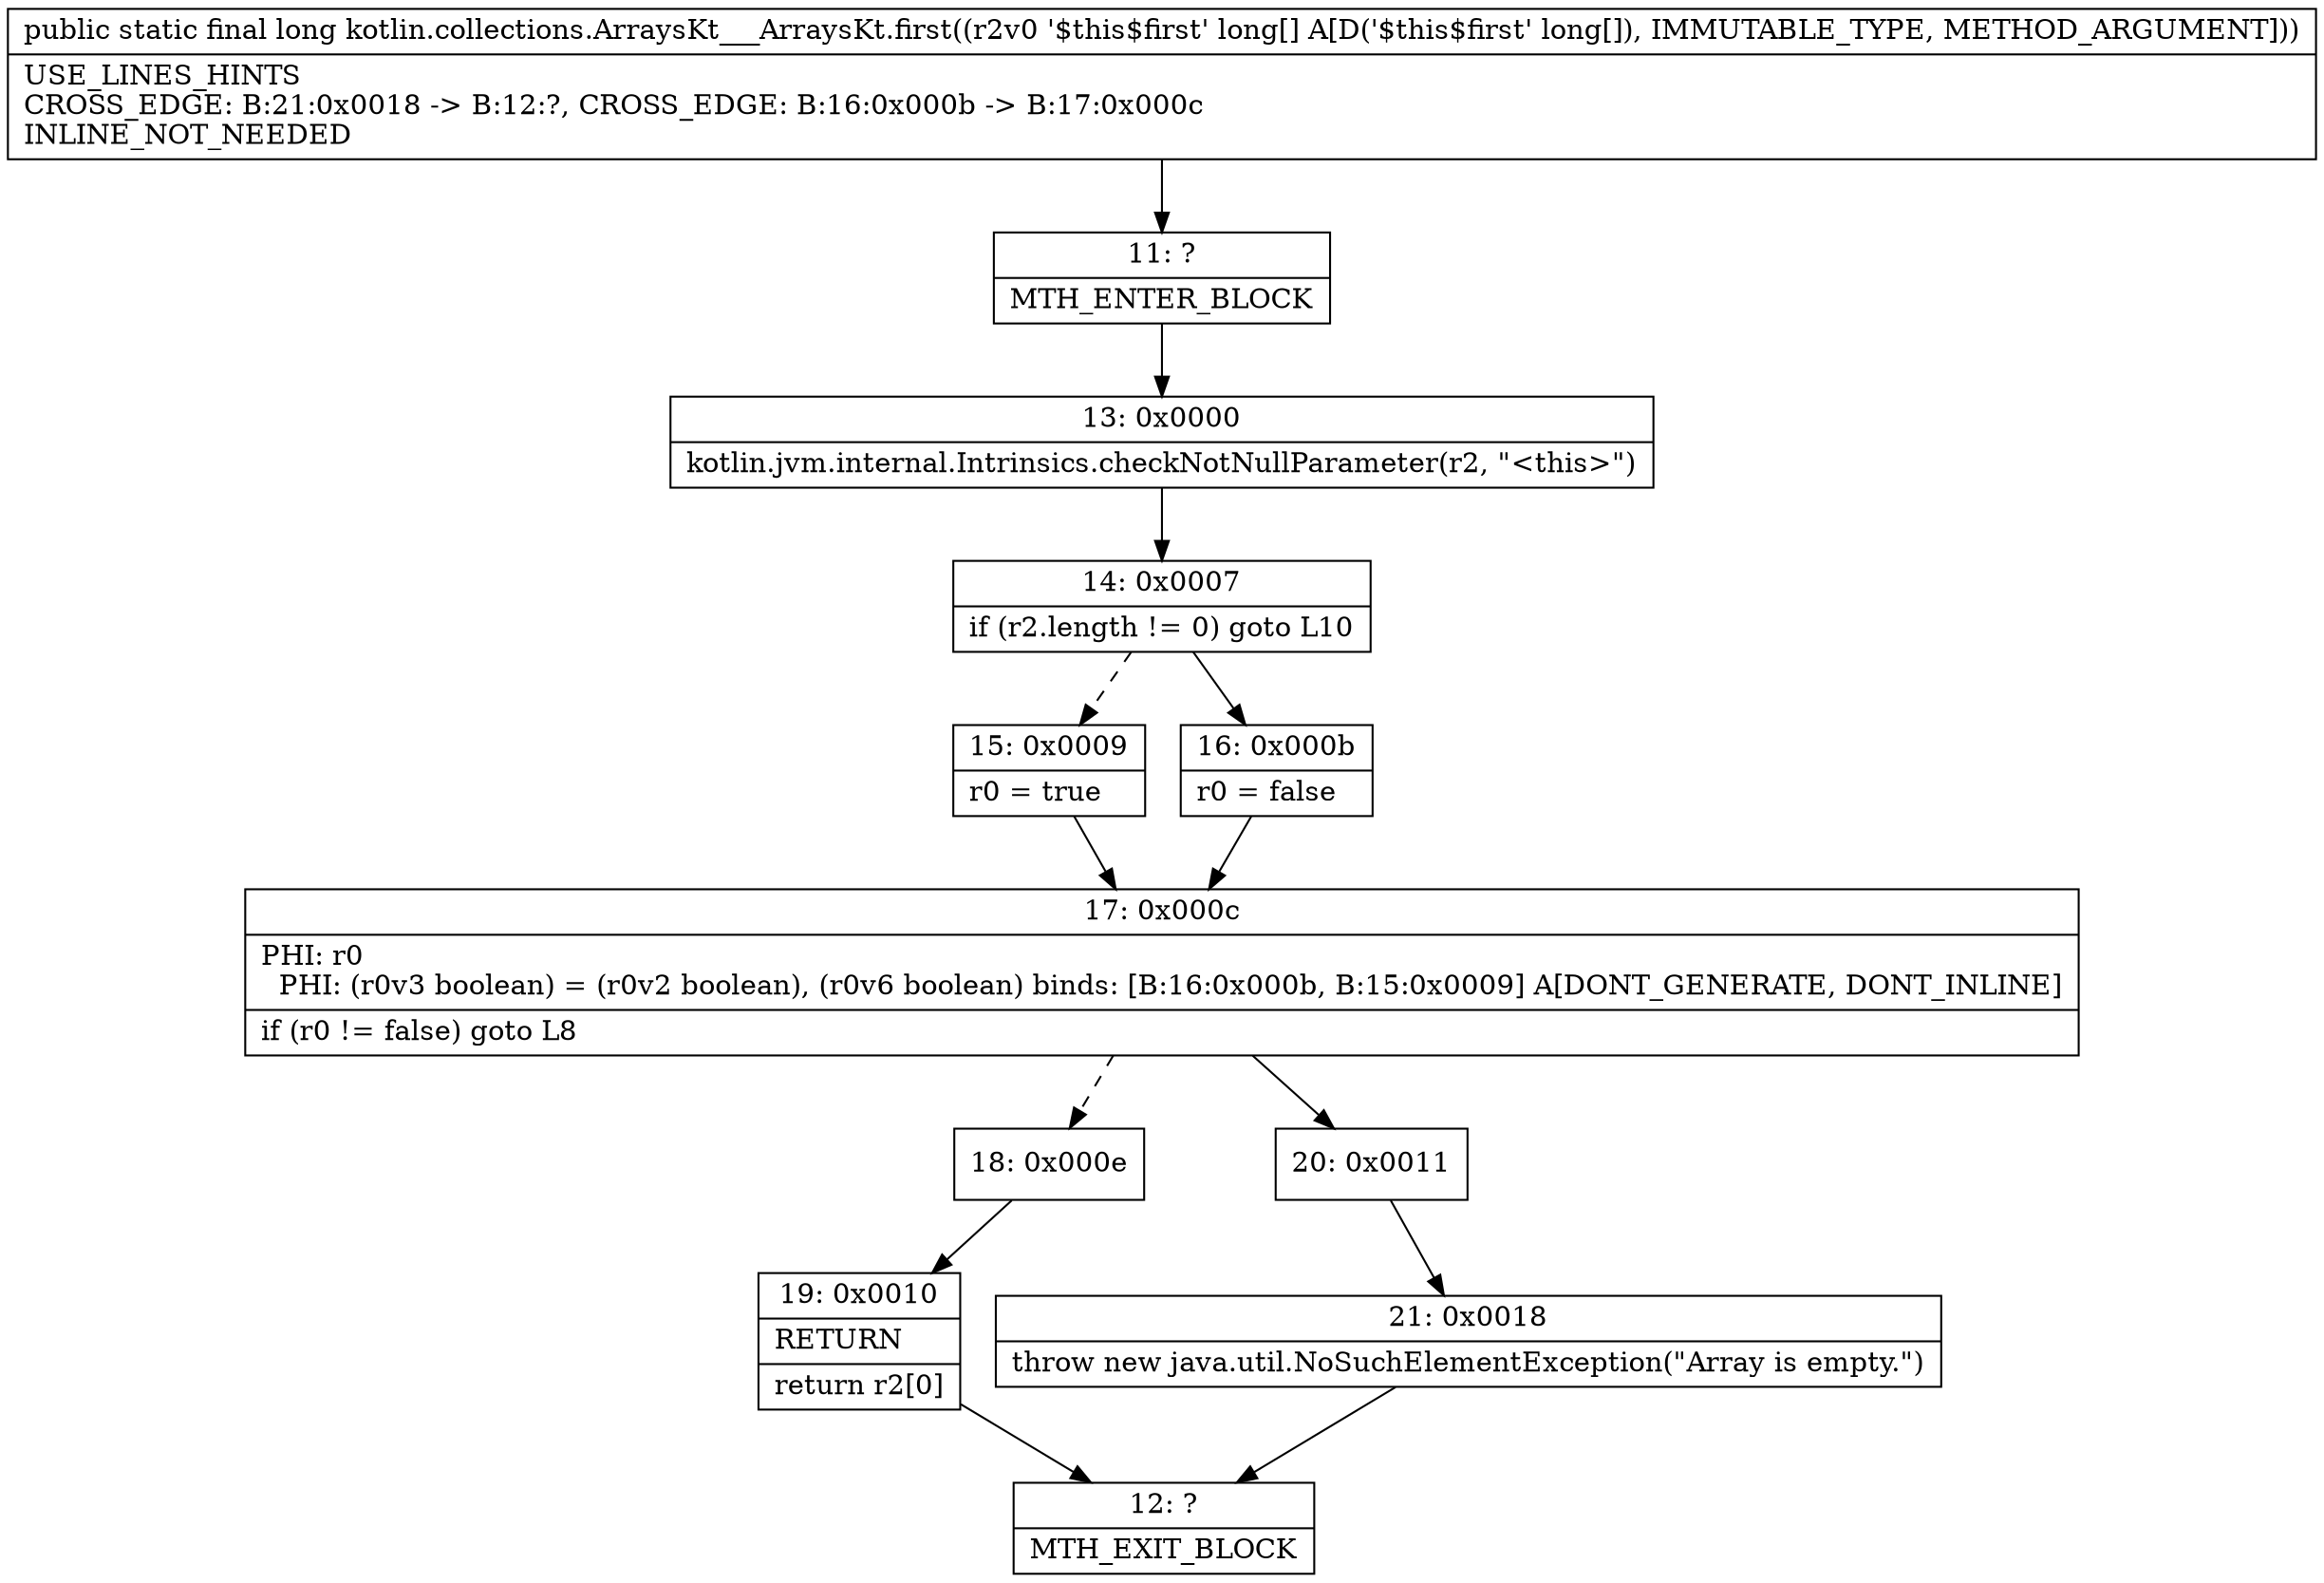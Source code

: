 digraph "CFG forkotlin.collections.ArraysKt___ArraysKt.first([J)J" {
Node_11 [shape=record,label="{11\:\ ?|MTH_ENTER_BLOCK\l}"];
Node_13 [shape=record,label="{13\:\ 0x0000|kotlin.jvm.internal.Intrinsics.checkNotNullParameter(r2, \"\<this\>\")\l}"];
Node_14 [shape=record,label="{14\:\ 0x0007|if (r2.length != 0) goto L10\l}"];
Node_15 [shape=record,label="{15\:\ 0x0009|r0 = true\l}"];
Node_17 [shape=record,label="{17\:\ 0x000c|PHI: r0 \l  PHI: (r0v3 boolean) = (r0v2 boolean), (r0v6 boolean) binds: [B:16:0x000b, B:15:0x0009] A[DONT_GENERATE, DONT_INLINE]\l|if (r0 != false) goto L8\l}"];
Node_18 [shape=record,label="{18\:\ 0x000e}"];
Node_19 [shape=record,label="{19\:\ 0x0010|RETURN\l|return r2[0]\l}"];
Node_12 [shape=record,label="{12\:\ ?|MTH_EXIT_BLOCK\l}"];
Node_20 [shape=record,label="{20\:\ 0x0011}"];
Node_21 [shape=record,label="{21\:\ 0x0018|throw new java.util.NoSuchElementException(\"Array is empty.\")\l}"];
Node_16 [shape=record,label="{16\:\ 0x000b|r0 = false\l}"];
MethodNode[shape=record,label="{public static final long kotlin.collections.ArraysKt___ArraysKt.first((r2v0 '$this$first' long[] A[D('$this$first' long[]), IMMUTABLE_TYPE, METHOD_ARGUMENT]))  | USE_LINES_HINTS\lCROSS_EDGE: B:21:0x0018 \-\> B:12:?, CROSS_EDGE: B:16:0x000b \-\> B:17:0x000c\lINLINE_NOT_NEEDED\l}"];
MethodNode -> Node_11;Node_11 -> Node_13;
Node_13 -> Node_14;
Node_14 -> Node_15[style=dashed];
Node_14 -> Node_16;
Node_15 -> Node_17;
Node_17 -> Node_18[style=dashed];
Node_17 -> Node_20;
Node_18 -> Node_19;
Node_19 -> Node_12;
Node_20 -> Node_21;
Node_21 -> Node_12;
Node_16 -> Node_17;
}

